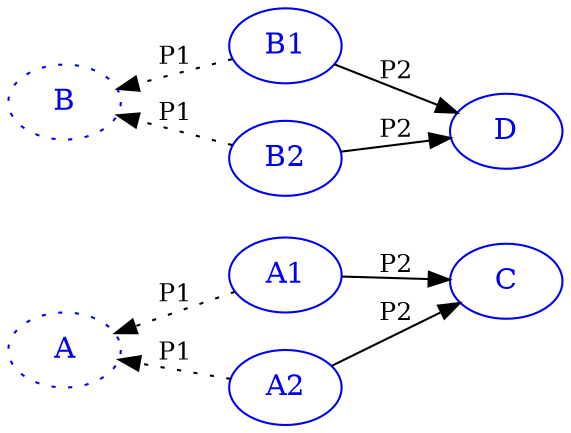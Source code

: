 digraph G {
    rankdir = LR;
    color = "blue2";
    node [color = "blue2", fontcolor = "blue2"];
    edge [fontsize = 12];
    A [style = "dotted"]
    B [style = "dotted"]
    A1 -> A [label = "P1", style = "dotted"]
    A2 -> A [label = "P1", style = "dotted"]
    A1 -> C [label = "P2"]
    A2 -> C [label = "P2"]
    B1 -> B [label = "P1", style = "dotted"]
    B2 -> B [label = "P1", style = "dotted"]
    B1 -> D [label = "P2"]
    B2 -> D [label = "P2"]

    {rank = min; A; B;}
    {rank = same; A1; A2; B1; B2;}
    {rank = max; C; D;}
}
